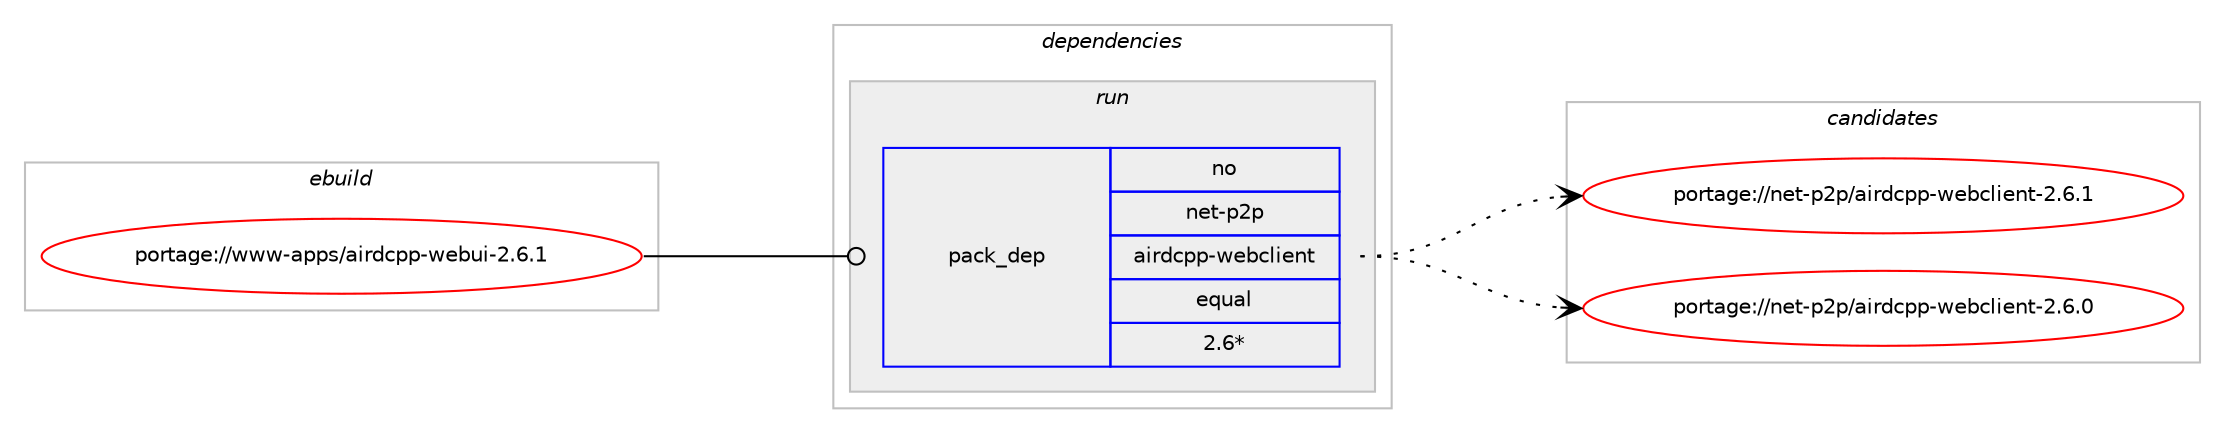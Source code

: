 digraph prolog {

# *************
# Graph options
# *************

newrank=true;
concentrate=true;
compound=true;
graph [rankdir=LR,fontname=Helvetica,fontsize=10,ranksep=1.5];#, ranksep=2.5, nodesep=0.2];
edge  [arrowhead=vee];
node  [fontname=Helvetica,fontsize=10];

# **********
# The ebuild
# **********

subgraph cluster_leftcol {
color=gray;
rank=same;
label=<<i>ebuild</i>>;
id [label="portage://www-apps/airdcpp-webui-2.6.1", color=red, width=4, href="../www-apps/airdcpp-webui-2.6.1.svg"];
}

# ****************
# The dependencies
# ****************

subgraph cluster_midcol {
color=gray;
label=<<i>dependencies</i>>;
subgraph cluster_compile {
fillcolor="#eeeeee";
style=filled;
label=<<i>compile</i>>;
}
subgraph cluster_compileandrun {
fillcolor="#eeeeee";
style=filled;
label=<<i>compile and run</i>>;
}
subgraph cluster_run {
fillcolor="#eeeeee";
style=filled;
label=<<i>run</i>>;
subgraph pack28413 {
dependency35453 [label=<<TABLE BORDER="0" CELLBORDER="1" CELLSPACING="0" CELLPADDING="4" WIDTH="220"><TR><TD ROWSPAN="6" CELLPADDING="30">pack_dep</TD></TR><TR><TD WIDTH="110">no</TD></TR><TR><TD>net-p2p</TD></TR><TR><TD>airdcpp-webclient</TD></TR><TR><TD>equal</TD></TR><TR><TD>2.6*</TD></TR></TABLE>>, shape=none, color=blue];
}
id:e -> dependency35453:w [weight=20,style="solid",arrowhead="odot"];
}
}

# **************
# The candidates
# **************

subgraph cluster_choices {
rank=same;
color=gray;
label=<<i>candidates</i>>;

subgraph choice28413 {
color=black;
nodesep=1;
choice1101011164511250112479710511410099112112451191019899108105101110116455046544649 [label="portage://net-p2p/airdcpp-webclient-2.6.1", color=red, width=4,href="../net-p2p/airdcpp-webclient-2.6.1.svg"];
choice1101011164511250112479710511410099112112451191019899108105101110116455046544648 [label="portage://net-p2p/airdcpp-webclient-2.6.0", color=red, width=4,href="../net-p2p/airdcpp-webclient-2.6.0.svg"];
dependency35453:e -> choice1101011164511250112479710511410099112112451191019899108105101110116455046544649:w [style=dotted,weight="100"];
dependency35453:e -> choice1101011164511250112479710511410099112112451191019899108105101110116455046544648:w [style=dotted,weight="100"];
}
}

}
